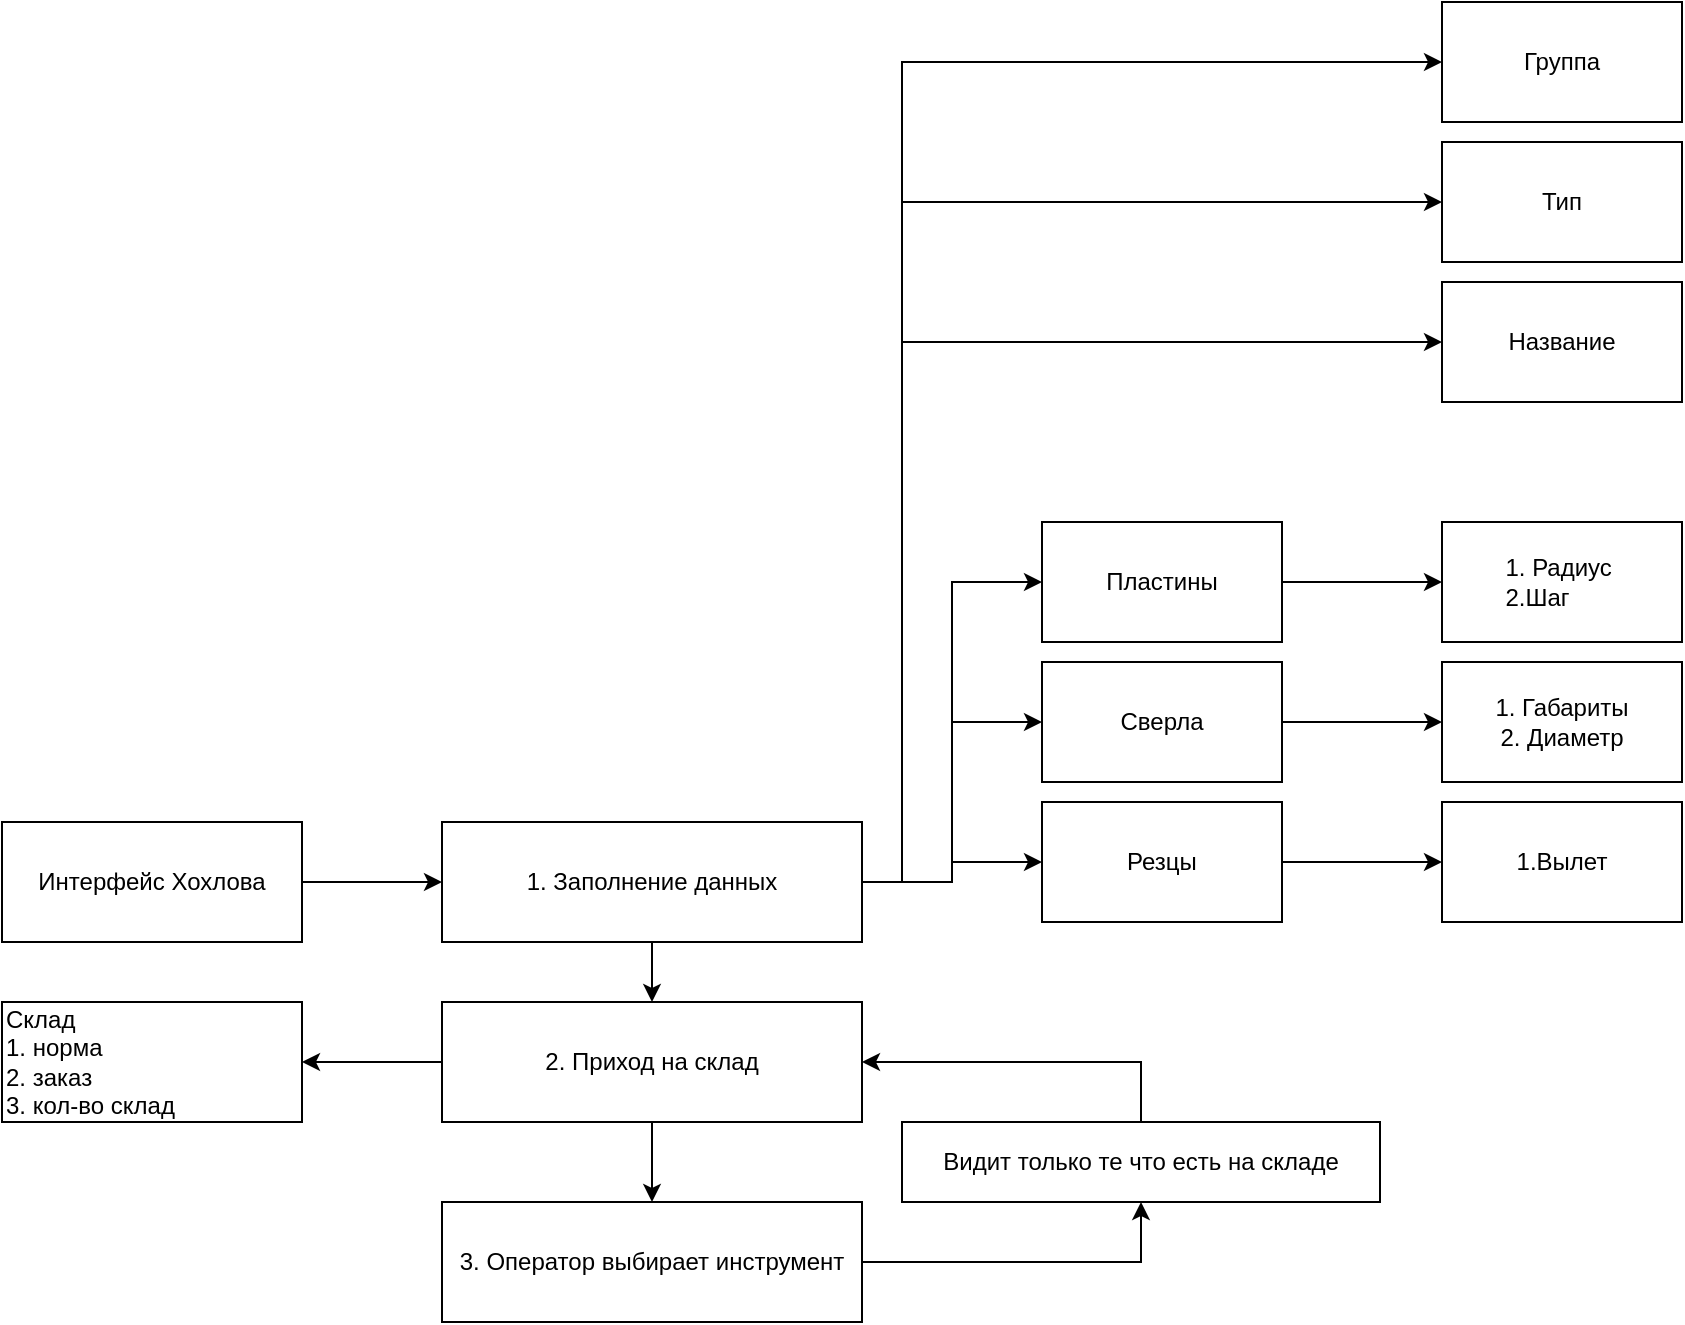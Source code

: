 <mxfile version="22.1.0" type="device">
  <diagram name="Страница — 1" id="nFLk3jnH2Kj02EvxrJm-">
    <mxGraphModel dx="2261" dy="1967" grid="1" gridSize="10" guides="1" tooltips="1" connect="1" arrows="1" fold="1" page="1" pageScale="1" pageWidth="827" pageHeight="1169" math="0" shadow="0">
      <root>
        <mxCell id="0" />
        <mxCell id="1" parent="0" />
        <mxCell id="UyTcibLwogBtFu6U8jmR-4" value="" style="edgeStyle=orthogonalEdgeStyle;rounded=0;orthogonalLoop=1;jettySize=auto;html=1;" edge="1" parent="1" source="UyTcibLwogBtFu6U8jmR-1" target="UyTcibLwogBtFu6U8jmR-2">
          <mxGeometry relative="1" as="geometry" />
        </mxCell>
        <mxCell id="UyTcibLwogBtFu6U8jmR-7" style="edgeStyle=orthogonalEdgeStyle;rounded=0;orthogonalLoop=1;jettySize=auto;html=1;exitX=1;exitY=0.5;exitDx=0;exitDy=0;entryX=0;entryY=0.5;entryDx=0;entryDy=0;" edge="1" parent="1" source="UyTcibLwogBtFu6U8jmR-1" target="UyTcibLwogBtFu6U8jmR-6">
          <mxGeometry relative="1" as="geometry" />
        </mxCell>
        <mxCell id="UyTcibLwogBtFu6U8jmR-10" style="edgeStyle=orthogonalEdgeStyle;rounded=0;orthogonalLoop=1;jettySize=auto;html=1;exitX=1;exitY=0.5;exitDx=0;exitDy=0;entryX=0;entryY=0.5;entryDx=0;entryDy=0;" edge="1" parent="1" source="UyTcibLwogBtFu6U8jmR-1" target="UyTcibLwogBtFu6U8jmR-9">
          <mxGeometry relative="1" as="geometry" />
        </mxCell>
        <mxCell id="UyTcibLwogBtFu6U8jmR-12" style="edgeStyle=orthogonalEdgeStyle;rounded=0;orthogonalLoop=1;jettySize=auto;html=1;exitX=1;exitY=0.5;exitDx=0;exitDy=0;entryX=0;entryY=0.5;entryDx=0;entryDy=0;" edge="1" parent="1" source="UyTcibLwogBtFu6U8jmR-1" target="UyTcibLwogBtFu6U8jmR-11">
          <mxGeometry relative="1" as="geometry" />
        </mxCell>
        <mxCell id="UyTcibLwogBtFu6U8jmR-36" style="edgeStyle=orthogonalEdgeStyle;rounded=0;orthogonalLoop=1;jettySize=auto;html=1;exitX=1;exitY=0.5;exitDx=0;exitDy=0;entryX=0;entryY=0.5;entryDx=0;entryDy=0;" edge="1" parent="1" source="UyTcibLwogBtFu6U8jmR-1" target="UyTcibLwogBtFu6U8jmR-35">
          <mxGeometry relative="1" as="geometry">
            <Array as="points">
              <mxPoint x="250" y="70" />
              <mxPoint x="250" y="-200" />
            </Array>
          </mxGeometry>
        </mxCell>
        <mxCell id="UyTcibLwogBtFu6U8jmR-39" style="edgeStyle=orthogonalEdgeStyle;rounded=0;orthogonalLoop=1;jettySize=auto;html=1;exitX=1;exitY=0.5;exitDx=0;exitDy=0;entryX=0;entryY=0.5;entryDx=0;entryDy=0;" edge="1" parent="1" source="UyTcibLwogBtFu6U8jmR-1" target="UyTcibLwogBtFu6U8jmR-37">
          <mxGeometry relative="1" as="geometry">
            <Array as="points">
              <mxPoint x="250" y="70" />
              <mxPoint x="250" y="-270" />
            </Array>
          </mxGeometry>
        </mxCell>
        <mxCell id="UyTcibLwogBtFu6U8jmR-40" style="edgeStyle=orthogonalEdgeStyle;rounded=0;orthogonalLoop=1;jettySize=auto;html=1;exitX=1;exitY=0.5;exitDx=0;exitDy=0;entryX=0;entryY=0.5;entryDx=0;entryDy=0;" edge="1" parent="1" source="UyTcibLwogBtFu6U8jmR-1" target="UyTcibLwogBtFu6U8jmR-38">
          <mxGeometry relative="1" as="geometry">
            <Array as="points">
              <mxPoint x="250" y="70" />
              <mxPoint x="250" y="-340" />
            </Array>
          </mxGeometry>
        </mxCell>
        <mxCell id="UyTcibLwogBtFu6U8jmR-1" value="1. Заполнение данных" style="rounded=0;whiteSpace=wrap;html=1;" vertex="1" parent="1">
          <mxGeometry x="20" y="40" width="210" height="60" as="geometry" />
        </mxCell>
        <mxCell id="UyTcibLwogBtFu6U8jmR-5" value="" style="edgeStyle=orthogonalEdgeStyle;rounded=0;orthogonalLoop=1;jettySize=auto;html=1;entryX=0.5;entryY=0;entryDx=0;entryDy=0;" edge="1" parent="1" source="UyTcibLwogBtFu6U8jmR-2" target="UyTcibLwogBtFu6U8jmR-3">
          <mxGeometry relative="1" as="geometry" />
        </mxCell>
        <mxCell id="UyTcibLwogBtFu6U8jmR-34" style="edgeStyle=orthogonalEdgeStyle;rounded=0;orthogonalLoop=1;jettySize=auto;html=1;exitX=0;exitY=0.5;exitDx=0;exitDy=0;entryX=1;entryY=0.5;entryDx=0;entryDy=0;" edge="1" parent="1" source="UyTcibLwogBtFu6U8jmR-2" target="UyTcibLwogBtFu6U8jmR-33">
          <mxGeometry relative="1" as="geometry" />
        </mxCell>
        <mxCell id="UyTcibLwogBtFu6U8jmR-2" value="2. Приход на склад" style="rounded=0;whiteSpace=wrap;html=1;" vertex="1" parent="1">
          <mxGeometry x="20" y="130" width="210" height="60" as="geometry" />
        </mxCell>
        <mxCell id="UyTcibLwogBtFu6U8jmR-25" style="edgeStyle=orthogonalEdgeStyle;rounded=0;orthogonalLoop=1;jettySize=auto;html=1;exitX=1;exitY=0.5;exitDx=0;exitDy=0;entryX=0.5;entryY=1;entryDx=0;entryDy=0;" edge="1" parent="1" source="UyTcibLwogBtFu6U8jmR-3" target="UyTcibLwogBtFu6U8jmR-23">
          <mxGeometry relative="1" as="geometry" />
        </mxCell>
        <mxCell id="UyTcibLwogBtFu6U8jmR-3" value="3. Оператор выбирает инструмент" style="rounded=0;whiteSpace=wrap;html=1;" vertex="1" parent="1">
          <mxGeometry x="20" y="230" width="210" height="60" as="geometry" />
        </mxCell>
        <mxCell id="UyTcibLwogBtFu6U8jmR-13" style="edgeStyle=orthogonalEdgeStyle;rounded=0;orthogonalLoop=1;jettySize=auto;html=1;exitX=1;exitY=0.5;exitDx=0;exitDy=0;" edge="1" parent="1" source="UyTcibLwogBtFu6U8jmR-6" target="UyTcibLwogBtFu6U8jmR-17">
          <mxGeometry relative="1" as="geometry">
            <mxPoint x="510" y="-79.833" as="targetPoint" />
          </mxGeometry>
        </mxCell>
        <mxCell id="UyTcibLwogBtFu6U8jmR-6" value="Пластины" style="rounded=0;whiteSpace=wrap;html=1;" vertex="1" parent="1">
          <mxGeometry x="320" y="-110" width="120" height="60" as="geometry" />
        </mxCell>
        <mxCell id="UyTcibLwogBtFu6U8jmR-19" style="edgeStyle=orthogonalEdgeStyle;rounded=0;orthogonalLoop=1;jettySize=auto;html=1;exitX=1;exitY=0.5;exitDx=0;exitDy=0;entryX=0;entryY=0.5;entryDx=0;entryDy=0;" edge="1" parent="1" source="UyTcibLwogBtFu6U8jmR-9" target="UyTcibLwogBtFu6U8jmR-18">
          <mxGeometry relative="1" as="geometry" />
        </mxCell>
        <mxCell id="UyTcibLwogBtFu6U8jmR-9" value="Сверла" style="rounded=0;whiteSpace=wrap;html=1;" vertex="1" parent="1">
          <mxGeometry x="320" y="-40" width="120" height="60" as="geometry" />
        </mxCell>
        <mxCell id="UyTcibLwogBtFu6U8jmR-20" style="edgeStyle=orthogonalEdgeStyle;rounded=0;orthogonalLoop=1;jettySize=auto;html=1;exitX=1;exitY=0.5;exitDx=0;exitDy=0;" edge="1" parent="1" source="UyTcibLwogBtFu6U8jmR-11" target="UyTcibLwogBtFu6U8jmR-21">
          <mxGeometry relative="1" as="geometry">
            <mxPoint x="520" y="90.0" as="targetPoint" />
          </mxGeometry>
        </mxCell>
        <mxCell id="UyTcibLwogBtFu6U8jmR-11" value="Резцы" style="rounded=0;whiteSpace=wrap;html=1;" vertex="1" parent="1">
          <mxGeometry x="320" y="30" width="120" height="60" as="geometry" />
        </mxCell>
        <mxCell id="UyTcibLwogBtFu6U8jmR-17" value="1. Радиус&amp;nbsp;&lt;br&gt;&lt;div style=&quot;text-align: left;&quot;&gt;&lt;span style=&quot;background-color: initial;&quot;&gt;2.Шаг&lt;/span&gt;&lt;/div&gt;" style="rounded=0;whiteSpace=wrap;html=1;" vertex="1" parent="1">
          <mxGeometry x="520" y="-110" width="120" height="60" as="geometry" />
        </mxCell>
        <mxCell id="UyTcibLwogBtFu6U8jmR-18" value="1. Габариты&lt;br&gt;2.&amp;nbsp;Диаметр" style="rounded=0;whiteSpace=wrap;html=1;" vertex="1" parent="1">
          <mxGeometry x="520" y="-40" width="120" height="60" as="geometry" />
        </mxCell>
        <mxCell id="UyTcibLwogBtFu6U8jmR-21" value="1.Вылет" style="rounded=0;whiteSpace=wrap;html=1;" vertex="1" parent="1">
          <mxGeometry x="520" y="30.0" width="120" height="60" as="geometry" />
        </mxCell>
        <mxCell id="UyTcibLwogBtFu6U8jmR-26" style="edgeStyle=orthogonalEdgeStyle;rounded=0;orthogonalLoop=1;jettySize=auto;html=1;exitX=0.5;exitY=0;exitDx=0;exitDy=0;entryX=1;entryY=0.5;entryDx=0;entryDy=0;" edge="1" parent="1" source="UyTcibLwogBtFu6U8jmR-23" target="UyTcibLwogBtFu6U8jmR-2">
          <mxGeometry relative="1" as="geometry" />
        </mxCell>
        <mxCell id="UyTcibLwogBtFu6U8jmR-23" value="Видит только те что есть на складе" style="rounded=0;whiteSpace=wrap;html=1;" vertex="1" parent="1">
          <mxGeometry x="250" y="190" width="239" height="40" as="geometry" />
        </mxCell>
        <mxCell id="UyTcibLwogBtFu6U8jmR-29" style="edgeStyle=orthogonalEdgeStyle;rounded=0;orthogonalLoop=1;jettySize=auto;html=1;entryX=0;entryY=0.5;entryDx=0;entryDy=0;" edge="1" parent="1" source="UyTcibLwogBtFu6U8jmR-28" target="UyTcibLwogBtFu6U8jmR-1">
          <mxGeometry relative="1" as="geometry" />
        </mxCell>
        <mxCell id="UyTcibLwogBtFu6U8jmR-28" value="Интерфейс Хохлова" style="rounded=0;whiteSpace=wrap;html=1;" vertex="1" parent="1">
          <mxGeometry x="-200" y="40" width="150" height="60" as="geometry" />
        </mxCell>
        <mxCell id="UyTcibLwogBtFu6U8jmR-33" value="Склад&lt;br style=&quot;border-color: var(--border-color);&quot;&gt;&lt;span style=&quot;&quot;&gt;1. норма&lt;/span&gt;&lt;br style=&quot;border-color: var(--border-color);&quot;&gt;&lt;span style=&quot;&quot;&gt;2. заказ&lt;/span&gt;&lt;br style=&quot;border-color: var(--border-color);&quot;&gt;&lt;span style=&quot;&quot;&gt;3. кол-во склад&lt;/span&gt;" style="rounded=0;whiteSpace=wrap;html=1;align=left;" vertex="1" parent="1">
          <mxGeometry x="-200" y="130" width="150" height="60" as="geometry" />
        </mxCell>
        <mxCell id="UyTcibLwogBtFu6U8jmR-35" value="Название" style="rounded=0;whiteSpace=wrap;html=1;" vertex="1" parent="1">
          <mxGeometry x="520" y="-230" width="120" height="60" as="geometry" />
        </mxCell>
        <mxCell id="UyTcibLwogBtFu6U8jmR-37" value="Тип" style="rounded=0;whiteSpace=wrap;html=1;" vertex="1" parent="1">
          <mxGeometry x="520" y="-300" width="120" height="60" as="geometry" />
        </mxCell>
        <mxCell id="UyTcibLwogBtFu6U8jmR-38" value="&lt;span style=&quot;font-weight: normal;&quot;&gt;Группа&lt;/span&gt;" style="rounded=0;whiteSpace=wrap;html=1;fontStyle=1" vertex="1" parent="1">
          <mxGeometry x="520" y="-370" width="120" height="60" as="geometry" />
        </mxCell>
      </root>
    </mxGraphModel>
  </diagram>
</mxfile>

